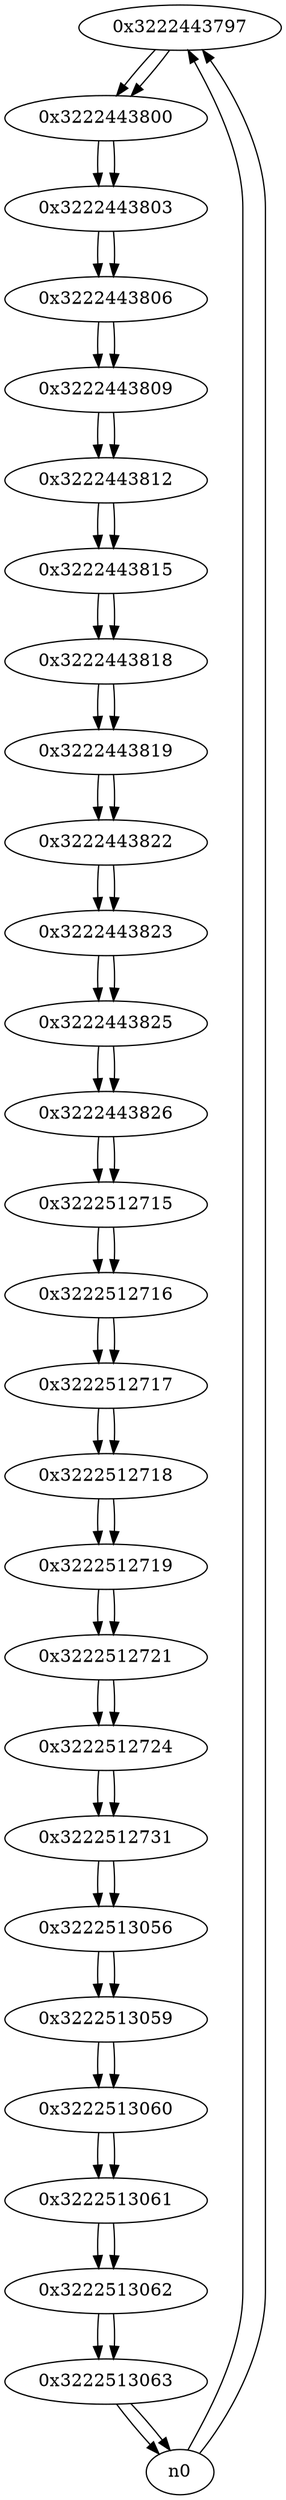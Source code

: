 digraph G{
/* nodes */
  n1 [label="0x3222443797"]
  n2 [label="0x3222443800"]
  n3 [label="0x3222443803"]
  n4 [label="0x3222443806"]
  n5 [label="0x3222443809"]
  n6 [label="0x3222443812"]
  n7 [label="0x3222443815"]
  n8 [label="0x3222443818"]
  n9 [label="0x3222443819"]
  n10 [label="0x3222443822"]
  n11 [label="0x3222443823"]
  n12 [label="0x3222443825"]
  n13 [label="0x3222443826"]
  n14 [label="0x3222512715"]
  n15 [label="0x3222512716"]
  n16 [label="0x3222512717"]
  n17 [label="0x3222512718"]
  n18 [label="0x3222512719"]
  n19 [label="0x3222512721"]
  n20 [label="0x3222512724"]
  n21 [label="0x3222512731"]
  n22 [label="0x3222513056"]
  n23 [label="0x3222513059"]
  n24 [label="0x3222513060"]
  n25 [label="0x3222513061"]
  n26 [label="0x3222513062"]
  n27 [label="0x3222513063"]
/* edges */
n1 -> n2;
n0 -> n1;
n0 -> n1;
n2 -> n3;
n1 -> n2;
n3 -> n4;
n2 -> n3;
n4 -> n5;
n3 -> n4;
n5 -> n6;
n4 -> n5;
n6 -> n7;
n5 -> n6;
n7 -> n8;
n6 -> n7;
n8 -> n9;
n7 -> n8;
n9 -> n10;
n8 -> n9;
n10 -> n11;
n9 -> n10;
n11 -> n12;
n10 -> n11;
n12 -> n13;
n11 -> n12;
n13 -> n14;
n12 -> n13;
n14 -> n15;
n13 -> n14;
n15 -> n16;
n14 -> n15;
n16 -> n17;
n15 -> n16;
n17 -> n18;
n16 -> n17;
n18 -> n19;
n17 -> n18;
n19 -> n20;
n18 -> n19;
n20 -> n21;
n19 -> n20;
n21 -> n22;
n20 -> n21;
n22 -> n23;
n21 -> n22;
n23 -> n24;
n22 -> n23;
n24 -> n25;
n23 -> n24;
n25 -> n26;
n24 -> n25;
n26 -> n27;
n25 -> n26;
n27 -> n0;
n27 -> n0;
n26 -> n27;
}
